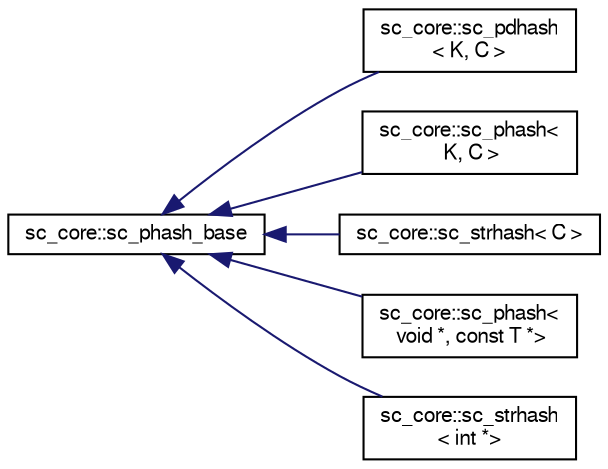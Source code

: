 digraph "Graphical Class Hierarchy"
{
  edge [fontname="FreeSans",fontsize="10",labelfontname="FreeSans",labelfontsize="10"];
  node [fontname="FreeSans",fontsize="10",shape=record];
  rankdir="LR";
  Node0 [label="sc_core::sc_phash_base",height=0.2,width=0.4,color="black", fillcolor="white", style="filled",URL="$a02040.html"];
  Node0 -> Node1 [dir="back",color="midnightblue",fontsize="10",style="solid",fontname="FreeSans"];
  Node1 [label="sc_core::sc_pdhash\l\< K, C \>",height=0.2,width=0.4,color="black", fillcolor="white", style="filled",URL="$a02056.html"];
  Node0 -> Node2 [dir="back",color="midnightblue",fontsize="10",style="solid",fontname="FreeSans"];
  Node2 [label="sc_core::sc_phash\<\l K, C \>",height=0.2,width=0.4,color="black", fillcolor="white", style="filled",URL="$a02052.html"];
  Node0 -> Node3 [dir="back",color="midnightblue",fontsize="10",style="solid",fontname="FreeSans"];
  Node3 [label="sc_core::sc_strhash\< C \>",height=0.2,width=0.4,color="black", fillcolor="white", style="filled",URL="$a02064.html"];
  Node0 -> Node4 [dir="back",color="midnightblue",fontsize="10",style="solid",fontname="FreeSans"];
  Node4 [label="sc_core::sc_phash\<\l void *, const T *\>",height=0.2,width=0.4,color="black", fillcolor="white", style="filled",URL="$a02052.html"];
  Node0 -> Node5 [dir="back",color="midnightblue",fontsize="10",style="solid",fontname="FreeSans"];
  Node5 [label="sc_core::sc_strhash\l\< int *\>",height=0.2,width=0.4,color="black", fillcolor="white", style="filled",URL="$a02064.html"];
}
